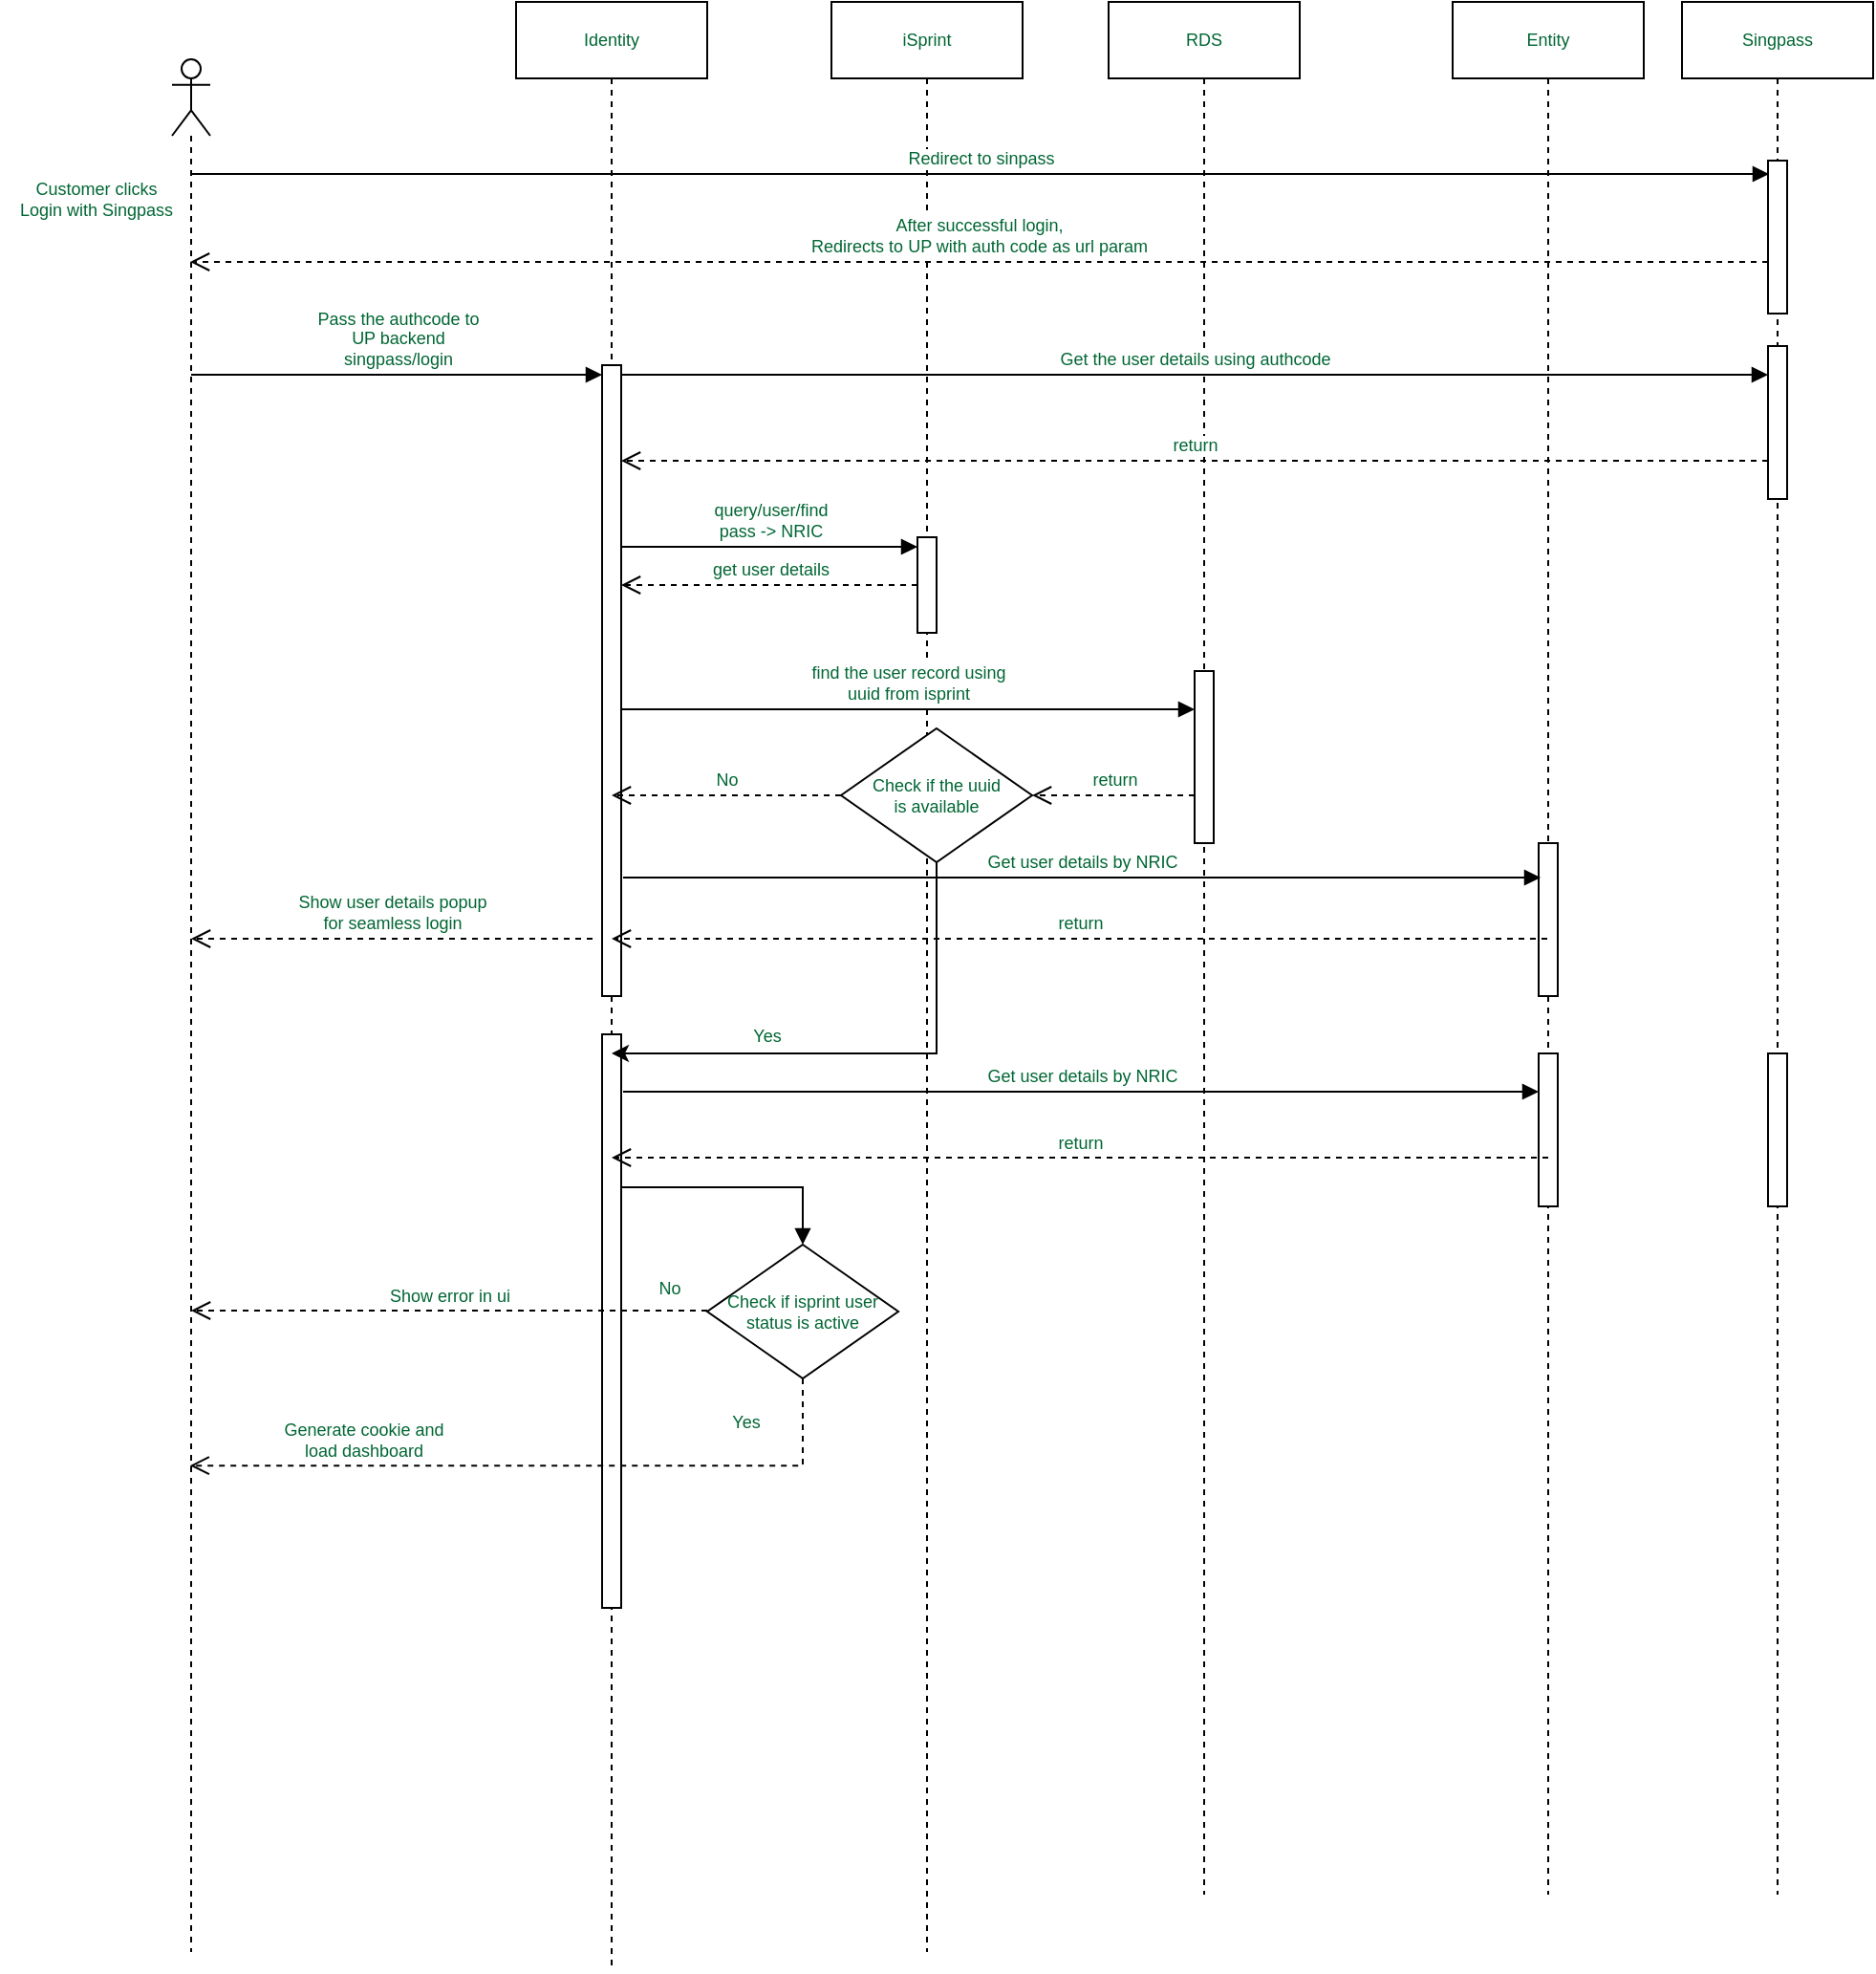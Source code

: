 <mxfile version="22.0.4" type="github">
  <diagram name="Page-1" id="RJbHu5sxq5I47JQGmV-o">
    <mxGraphModel dx="1644" dy="432" grid="1" gridSize="10" guides="1" tooltips="1" connect="1" arrows="1" fold="1" page="1" pageScale="1" pageWidth="850" pageHeight="1100" background="#ffffff" math="0" shadow="0">
      <root>
        <mxCell id="0" />
        <mxCell id="1" parent="0" />
        <mxCell id="B1Z8W7b9JruNJQS_tEDy-1" value="" style="shape=umlLifeline;perimeter=lifelinePerimeter;whiteSpace=wrap;html=1;container=1;dropTarget=0;collapsible=0;recursiveResize=0;outlineConnect=0;portConstraint=eastwest;newEdgeStyle={&quot;curved&quot;:0,&quot;rounded&quot;:0};participant=umlActor;fontColor=#006633;fontSize=9;" parent="1" vertex="1">
          <mxGeometry x="80" y="70" width="20" height="990" as="geometry" />
        </mxCell>
        <mxCell id="B1Z8W7b9JruNJQS_tEDy-2" value="Identity" style="shape=umlLifeline;perimeter=lifelinePerimeter;whiteSpace=wrap;html=1;container=1;dropTarget=0;collapsible=0;recursiveResize=0;outlineConnect=0;portConstraint=eastwest;newEdgeStyle={&quot;curved&quot;:0,&quot;rounded&quot;:0};fontColor=#006633;fontSize=9;" parent="1" vertex="1">
          <mxGeometry x="260" y="40" width="100" height="1030" as="geometry" />
        </mxCell>
        <mxCell id="B1Z8W7b9JruNJQS_tEDy-16" value="" style="html=1;points=[[0,0,0,0,5],[0,1,0,0,-5],[1,0,0,0,5],[1,1,0,0,-5]];perimeter=orthogonalPerimeter;outlineConnect=0;targetShapes=umlLifeline;portConstraint=eastwest;newEdgeStyle={&quot;curved&quot;:0,&quot;rounded&quot;:0};fontColor=#006633;fontSize=9;" parent="B1Z8W7b9JruNJQS_tEDy-2" vertex="1">
          <mxGeometry x="45" y="190" width="10" height="330" as="geometry" />
        </mxCell>
        <mxCell id="7NolPieeRoY720Yne-j5-18" value="" style="html=1;points=[[0,0,0,0,5],[0,1,0,0,-5],[1,0,0,0,5],[1,1,0,0,-5]];perimeter=orthogonalPerimeter;outlineConnect=0;targetShapes=umlLifeline;portConstraint=eastwest;newEdgeStyle={&quot;curved&quot;:0,&quot;rounded&quot;:0};fontSize=9;fontColor=#006633;" vertex="1" parent="B1Z8W7b9JruNJQS_tEDy-2">
          <mxGeometry x="45" y="540" width="10" height="300" as="geometry" />
        </mxCell>
        <mxCell id="B1Z8W7b9JruNJQS_tEDy-3" value="iSprint" style="shape=umlLifeline;perimeter=lifelinePerimeter;whiteSpace=wrap;html=1;container=1;dropTarget=0;collapsible=0;recursiveResize=0;outlineConnect=0;portConstraint=eastwest;newEdgeStyle={&quot;curved&quot;:0,&quot;rounded&quot;:0};fontColor=#006633;fontSize=9;" parent="1" vertex="1">
          <mxGeometry x="425" y="40" width="100" height="1020" as="geometry" />
        </mxCell>
        <mxCell id="B1Z8W7b9JruNJQS_tEDy-19" value="" style="html=1;points=[[0,0,0,0,5],[0,1,0,0,-5],[1,0,0,0,5],[1,1,0,0,-5]];perimeter=orthogonalPerimeter;outlineConnect=0;targetShapes=umlLifeline;portConstraint=eastwest;newEdgeStyle={&quot;curved&quot;:0,&quot;rounded&quot;:0};fontColor=#006633;fontSize=9;" parent="B1Z8W7b9JruNJQS_tEDy-3" vertex="1">
          <mxGeometry x="45" y="280" width="10" height="50" as="geometry" />
        </mxCell>
        <mxCell id="B1Z8W7b9JruNJQS_tEDy-4" value="RDS" style="shape=umlLifeline;perimeter=lifelinePerimeter;whiteSpace=wrap;html=1;container=1;dropTarget=0;collapsible=0;recursiveResize=0;outlineConnect=0;portConstraint=eastwest;newEdgeStyle={&quot;curved&quot;:0,&quot;rounded&quot;:0};fontColor=#006633;fontSize=9;" parent="1" vertex="1">
          <mxGeometry x="570" y="40" width="100" height="990" as="geometry" />
        </mxCell>
        <mxCell id="B1Z8W7b9JruNJQS_tEDy-22" value="" style="html=1;points=[[0,0,0,0,5],[0,1,0,0,-5],[1,0,0,0,5],[1,1,0,0,-5]];perimeter=orthogonalPerimeter;outlineConnect=0;targetShapes=umlLifeline;portConstraint=eastwest;newEdgeStyle={&quot;curved&quot;:0,&quot;rounded&quot;:0};fontColor=#006633;fontSize=9;" parent="B1Z8W7b9JruNJQS_tEDy-4" vertex="1">
          <mxGeometry x="45" y="350" width="10" height="90" as="geometry" />
        </mxCell>
        <mxCell id="B1Z8W7b9JruNJQS_tEDy-5" value="Entity" style="shape=umlLifeline;perimeter=lifelinePerimeter;whiteSpace=wrap;html=1;container=1;dropTarget=0;collapsible=0;recursiveResize=0;outlineConnect=0;portConstraint=eastwest;newEdgeStyle={&quot;curved&quot;:0,&quot;rounded&quot;:0};fontColor=#006633;fontSize=9;" parent="1" vertex="1">
          <mxGeometry x="750" y="40" width="100" height="990" as="geometry" />
        </mxCell>
        <mxCell id="B1Z8W7b9JruNJQS_tEDy-37" value="" style="html=1;points=[[0,0,0,0,5],[0,1,0,0,-5],[1,0,0,0,5],[1,1,0,0,-5]];perimeter=orthogonalPerimeter;outlineConnect=0;targetShapes=umlLifeline;portConstraint=eastwest;newEdgeStyle={&quot;curved&quot;:0,&quot;rounded&quot;:0};fontColor=#006633;fontSize=9;" parent="B1Z8W7b9JruNJQS_tEDy-5" vertex="1">
          <mxGeometry x="45" y="550" width="10" height="80" as="geometry" />
        </mxCell>
        <mxCell id="7NolPieeRoY720Yne-j5-12" value="" style="html=1;points=[[0,0,0,0,5],[0,1,0,0,-5],[1,0,0,0,5],[1,1,0,0,-5]];perimeter=orthogonalPerimeter;outlineConnect=0;targetShapes=umlLifeline;portConstraint=eastwest;newEdgeStyle={&quot;curved&quot;:0,&quot;rounded&quot;:0};fontColor=#006633;fontSize=9;" vertex="1" parent="B1Z8W7b9JruNJQS_tEDy-5">
          <mxGeometry x="45" y="440" width="10" height="80" as="geometry" />
        </mxCell>
        <mxCell id="B1Z8W7b9JruNJQS_tEDy-7" value="Redirect to sinpass" style="html=1;verticalAlign=bottom;endArrow=block;curved=0;rounded=0;fontColor=#006633;fontSize=9;" parent="1" edge="1">
          <mxGeometry relative="1" as="geometry">
            <mxPoint x="90" y="130" as="sourcePoint" />
            <mxPoint x="915.5" y="130" as="targetPoint" />
          </mxGeometry>
        </mxCell>
        <mxCell id="B1Z8W7b9JruNJQS_tEDy-17" value="Pass the authcode to &lt;br style=&quot;font-size: 9px;&quot;&gt;UP backend&lt;br style=&quot;font-size: 9px;&quot;&gt;singpass/login" style="html=1;verticalAlign=bottom;endArrow=block;curved=0;rounded=0;entryX=0;entryY=0;entryDx=0;entryDy=5;fontColor=#006633;fontSize=9;" parent="1" source="B1Z8W7b9JruNJQS_tEDy-1" target="B1Z8W7b9JruNJQS_tEDy-16" edge="1">
          <mxGeometry relative="1" as="geometry">
            <mxPoint x="130" y="335" as="sourcePoint" />
          </mxGeometry>
        </mxCell>
        <mxCell id="B1Z8W7b9JruNJQS_tEDy-20" value="&lt;font style=&quot;font-size: 9px;&quot;&gt;query/user/find&lt;br style=&quot;font-size: 9px;&quot;&gt;pass -&amp;gt; NRIC&lt;br style=&quot;font-size: 9px;&quot;&gt;&lt;/font&gt;" style="html=1;verticalAlign=bottom;endArrow=block;curved=0;rounded=0;entryX=0;entryY=0;entryDx=0;entryDy=5;entryPerimeter=0;fontColor=#006633;fontSize=9;" parent="1" source="B1Z8W7b9JruNJQS_tEDy-16" target="B1Z8W7b9JruNJQS_tEDy-19" edge="1">
          <mxGeometry relative="1" as="geometry">
            <mxPoint x="340" y="340" as="sourcePoint" />
            <mxPoint x="410" y="335" as="targetPoint" />
          </mxGeometry>
        </mxCell>
        <mxCell id="B1Z8W7b9JruNJQS_tEDy-21" value="&lt;span style=&quot;font-size: 9px;&quot;&gt;get user details&lt;/span&gt;" style="html=1;verticalAlign=bottom;endArrow=open;dashed=1;endSize=8;curved=0;rounded=0;fontColor=#006633;fontSize=9;" parent="1" source="B1Z8W7b9JruNJQS_tEDy-19" edge="1" target="B1Z8W7b9JruNJQS_tEDy-16">
          <mxGeometry relative="1" as="geometry">
            <mxPoint x="314" y="350" as="targetPoint" />
            <mxPoint x="444" y="350" as="sourcePoint" />
          </mxGeometry>
        </mxCell>
        <mxCell id="B1Z8W7b9JruNJQS_tEDy-23" value="&lt;font style=&quot;font-size: 9px;&quot;&gt;find the user record using &lt;br style=&quot;font-size: 9px;&quot;&gt;uuid from isprint&lt;br style=&quot;font-size: 9px;&quot;&gt;&lt;/font&gt;" style="html=1;verticalAlign=bottom;endArrow=block;curved=0;rounded=0;fontColor=#006633;fontSize=9;" parent="1" edge="1">
          <mxGeometry relative="1" as="geometry">
            <mxPoint x="315" y="410" as="sourcePoint" />
            <mxPoint x="615" y="410" as="targetPoint" />
          </mxGeometry>
        </mxCell>
        <mxCell id="B1Z8W7b9JruNJQS_tEDy-25" value="return" style="html=1;verticalAlign=bottom;endArrow=open;dashed=1;endSize=8;rounded=0;strokeColor=default;fontColor=#006633;fontSize=9;entryX=1;entryY=0.5;entryDx=0;entryDy=0;" parent="1" target="B1Z8W7b9JruNJQS_tEDy-28" edge="1" source="B1Z8W7b9JruNJQS_tEDy-22">
          <mxGeometry x="0.004" relative="1" as="geometry">
            <mxPoint x="615" y="470" as="sourcePoint" />
            <mxPoint x="520" y="475" as="targetPoint" />
            <mxPoint as="offset" />
          </mxGeometry>
        </mxCell>
        <mxCell id="7NolPieeRoY720Yne-j5-16" style="edgeStyle=orthogonalEdgeStyle;rounded=0;orthogonalLoop=1;jettySize=auto;html=1;exitX=0.5;exitY=1;exitDx=0;exitDy=0;fontSize=9;fontColor=#006633;" edge="1" parent="1" source="B1Z8W7b9JruNJQS_tEDy-28" target="B1Z8W7b9JruNJQS_tEDy-2">
          <mxGeometry relative="1" as="geometry">
            <Array as="points">
              <mxPoint x="480" y="590" />
            </Array>
          </mxGeometry>
        </mxCell>
        <mxCell id="7NolPieeRoY720Yne-j5-17" value="Yes" style="edgeLabel;html=1;align=center;verticalAlign=middle;resizable=0;points=[];fontSize=9;fontColor=#006633;" vertex="1" connectable="0" parent="7NolPieeRoY720Yne-j5-16">
          <mxGeometry x="0.405" y="-9" relative="1" as="geometry">
            <mxPoint as="offset" />
          </mxGeometry>
        </mxCell>
        <mxCell id="B1Z8W7b9JruNJQS_tEDy-28" value="&lt;font style=&quot;font-size: 9px;&quot;&gt;Check if the uuid &lt;br style=&quot;font-size: 9px;&quot;&gt;is available&lt;/font&gt;" style="rhombus;whiteSpace=wrap;html=1;fontColor=#006633;fontSize=9;" parent="1" vertex="1">
          <mxGeometry x="430" y="420" width="100" height="70" as="geometry" />
        </mxCell>
        <mxCell id="B1Z8W7b9JruNJQS_tEDy-38" value="&lt;font style=&quot;font-size: 9px;&quot;&gt;Get user details by NRIC&lt;/font&gt;" style="html=1;verticalAlign=bottom;endArrow=block;curved=0;rounded=0;fontColor=#006633;fontSize=9;" parent="1" target="B1Z8W7b9JruNJQS_tEDy-37" edge="1">
          <mxGeometry relative="1" as="geometry">
            <mxPoint x="316" y="610" as="sourcePoint" />
            <mxPoint x="770" y="610" as="targetPoint" />
          </mxGeometry>
        </mxCell>
        <mxCell id="7NolPieeRoY720Yne-j5-1" value="&lt;font style=&quot;font-size: 9px;&quot;&gt;Customer clicks &lt;br style=&quot;font-size: 9px;&quot;&gt;Login with Singpass&lt;/font&gt;" style="text;html=1;align=center;verticalAlign=middle;resizable=0;points=[];autosize=1;strokeColor=none;fillColor=none;fontSize=9;fontColor=#006633;" vertex="1" parent="1">
          <mxGeometry x="-10" y="123" width="100" height="40" as="geometry" />
        </mxCell>
        <mxCell id="7NolPieeRoY720Yne-j5-2" value="Singpass" style="shape=umlLifeline;perimeter=lifelinePerimeter;whiteSpace=wrap;html=1;container=1;dropTarget=0;collapsible=0;recursiveResize=0;outlineConnect=0;portConstraint=eastwest;newEdgeStyle={&quot;curved&quot;:0,&quot;rounded&quot;:0};fontColor=#006633;fontSize=9;" vertex="1" parent="1">
          <mxGeometry x="870" y="40" width="100" height="990" as="geometry" />
        </mxCell>
        <mxCell id="7NolPieeRoY720Yne-j5-3" value="" style="html=1;points=[[0,0,0,0,5],[0,1,0,0,-5],[1,0,0,0,5],[1,1,0,0,-5]];perimeter=orthogonalPerimeter;outlineConnect=0;targetShapes=umlLifeline;portConstraint=eastwest;newEdgeStyle={&quot;curved&quot;:0,&quot;rounded&quot;:0};fontColor=#006633;fontSize=9;" vertex="1" parent="7NolPieeRoY720Yne-j5-2">
          <mxGeometry x="45" y="550" width="10" height="80" as="geometry" />
        </mxCell>
        <mxCell id="7NolPieeRoY720Yne-j5-4" value="" style="html=1;points=[[0,0,0,0,5],[0,1,0,0,-5],[1,0,0,0,5],[1,1,0,0,-5]];perimeter=orthogonalPerimeter;outlineConnect=0;targetShapes=umlLifeline;portConstraint=eastwest;newEdgeStyle={&quot;curved&quot;:0,&quot;rounded&quot;:0};fontColor=#006633;fontSize=9;" vertex="1" parent="7NolPieeRoY720Yne-j5-2">
          <mxGeometry x="45" y="83" width="10" height="80" as="geometry" />
        </mxCell>
        <mxCell id="7NolPieeRoY720Yne-j5-6" value="" style="html=1;points=[[0,0,0,0,5],[0,1,0,0,-5],[1,0,0,0,5],[1,1,0,0,-5]];perimeter=orthogonalPerimeter;outlineConnect=0;targetShapes=umlLifeline;portConstraint=eastwest;newEdgeStyle={&quot;curved&quot;:0,&quot;rounded&quot;:0};fontColor=#006633;fontSize=9;" vertex="1" parent="7NolPieeRoY720Yne-j5-2">
          <mxGeometry x="45" y="180" width="10" height="80" as="geometry" />
        </mxCell>
        <mxCell id="7NolPieeRoY720Yne-j5-5" value="&lt;font style=&quot;font-size: 9px;&quot;&gt;After successful login,&lt;br style=&quot;font-size: 9px;&quot;&gt;Redirects to UP with auth code as url param&lt;/font&gt;" style="html=1;verticalAlign=bottom;endArrow=open;dashed=1;endSize=8;curved=0;rounded=0;fontSize=9;fontColor=#006633;" edge="1" parent="1">
          <mxGeometry relative="1" as="geometry">
            <mxPoint x="915" y="176" as="sourcePoint" />
            <mxPoint x="89.5" y="176" as="targetPoint" />
          </mxGeometry>
        </mxCell>
        <mxCell id="7NolPieeRoY720Yne-j5-7" value="Get the user details using authcode" style="html=1;verticalAlign=bottom;endArrow=block;curved=0;rounded=0;exitX=1;exitY=0;exitDx=0;exitDy=5;exitPerimeter=0;fontSize=9;fontColor=#006633;" edge="1" parent="1" source="B1Z8W7b9JruNJQS_tEDy-16" target="7NolPieeRoY720Yne-j5-6">
          <mxGeometry width="80" relative="1" as="geometry">
            <mxPoint x="325" y="240" as="sourcePoint" />
            <mxPoint x="405" y="240" as="targetPoint" />
          </mxGeometry>
        </mxCell>
        <mxCell id="7NolPieeRoY720Yne-j5-8" value="return" style="html=1;verticalAlign=bottom;endArrow=open;dashed=1;endSize=8;curved=0;rounded=0;fontSize=9;fontColor=#006633;" edge="1" parent="1">
          <mxGeometry relative="1" as="geometry">
            <mxPoint x="915" y="280" as="sourcePoint" />
            <mxPoint x="315" y="280" as="targetPoint" />
          </mxGeometry>
        </mxCell>
        <mxCell id="7NolPieeRoY720Yne-j5-13" value="No" style="html=1;verticalAlign=bottom;endArrow=open;dashed=1;endSize=8;curved=0;rounded=0;exitX=0;exitY=0.5;exitDx=0;exitDy=0;fontSize=9;fontColor=#006633;" edge="1" parent="1" source="B1Z8W7b9JruNJQS_tEDy-28" target="B1Z8W7b9JruNJQS_tEDy-2">
          <mxGeometry relative="1" as="geometry">
            <mxPoint x="430" y="454.5" as="sourcePoint" />
            <mxPoint x="350" y="454.5" as="targetPoint" />
          </mxGeometry>
        </mxCell>
        <mxCell id="7NolPieeRoY720Yne-j5-14" value="&lt;font style=&quot;font-size: 9px;&quot;&gt;Get user details by NRIC&lt;/font&gt;" style="html=1;verticalAlign=bottom;endArrow=block;curved=0;rounded=0;fontSize=9;fontColor=#006633;" edge="1" parent="1">
          <mxGeometry width="80" relative="1" as="geometry">
            <mxPoint x="316" y="498" as="sourcePoint" />
            <mxPoint x="796" y="498" as="targetPoint" />
          </mxGeometry>
        </mxCell>
        <mxCell id="7NolPieeRoY720Yne-j5-22" value="return" style="html=1;verticalAlign=bottom;endArrow=open;dashed=1;endSize=8;curved=0;rounded=0;fontSize=9;fontColor=#006633;" edge="1" parent="1" source="B1Z8W7b9JruNJQS_tEDy-5">
          <mxGeometry relative="1" as="geometry">
            <mxPoint x="390" y="530" as="sourcePoint" />
            <mxPoint x="310" y="530" as="targetPoint" />
          </mxGeometry>
        </mxCell>
        <mxCell id="7NolPieeRoY720Yne-j5-23" value="Show user details popup&lt;br style=&quot;font-size: 9px;&quot;&gt;for seamless login" style="html=1;verticalAlign=bottom;endArrow=open;dashed=1;endSize=8;curved=0;rounded=0;fontSize=9;fontColor=#006633;" edge="1" parent="1" target="B1Z8W7b9JruNJQS_tEDy-1">
          <mxGeometry relative="1" as="geometry">
            <mxPoint x="300" y="530" as="sourcePoint" />
            <mxPoint x="220" y="530" as="targetPoint" />
          </mxGeometry>
        </mxCell>
        <mxCell id="7NolPieeRoY720Yne-j5-24" value="return" style="html=1;verticalAlign=bottom;endArrow=open;dashed=1;endSize=8;curved=0;rounded=0;fontSize=9;fontColor=#006633;" edge="1" parent="1">
          <mxGeometry relative="1" as="geometry">
            <mxPoint x="800" y="644.5" as="sourcePoint" />
            <mxPoint x="310" y="644.5" as="targetPoint" />
          </mxGeometry>
        </mxCell>
        <mxCell id="7NolPieeRoY720Yne-j5-32" value="Check if isprint user status is active" style="rhombus;whiteSpace=wrap;html=1;fontColor=#006633;fontSize=9;" vertex="1" parent="1">
          <mxGeometry x="360" y="690" width="100" height="70" as="geometry" />
        </mxCell>
        <mxCell id="7NolPieeRoY720Yne-j5-33" value="" style="html=1;verticalAlign=bottom;endArrow=block;rounded=0;entryX=0.5;entryY=0;entryDx=0;entryDy=0;edgeStyle=orthogonalEdgeStyle;fontSize=9;fontColor=#006633;" edge="1" parent="1" source="7NolPieeRoY720Yne-j5-18" target="7NolPieeRoY720Yne-j5-32">
          <mxGeometry width="80" relative="1" as="geometry">
            <mxPoint x="310" y="694.5" as="sourcePoint" />
            <mxPoint x="390" y="694.5" as="targetPoint" />
            <Array as="points">
              <mxPoint x="410" y="660" />
            </Array>
          </mxGeometry>
        </mxCell>
        <mxCell id="7NolPieeRoY720Yne-j5-34" value="Show error in ui" style="html=1;verticalAlign=bottom;endArrow=open;dashed=1;endSize=8;curved=0;rounded=0;fontSize=9;fontColor=#006633;" edge="1" parent="1" target="B1Z8W7b9JruNJQS_tEDy-1">
          <mxGeometry relative="1" as="geometry">
            <mxPoint x="360" y="724.5" as="sourcePoint" />
            <mxPoint x="280" y="724.5" as="targetPoint" />
          </mxGeometry>
        </mxCell>
        <mxCell id="7NolPieeRoY720Yne-j5-36" value="No" style="text;html=1;align=center;verticalAlign=middle;resizable=0;points=[];autosize=1;strokeColor=none;fillColor=none;fontSize=9;fontColor=#006633;" vertex="1" parent="1">
          <mxGeometry x="320" y="703" width="40" height="20" as="geometry" />
        </mxCell>
        <mxCell id="7NolPieeRoY720Yne-j5-38" value="Generate cookie and &lt;br style=&quot;font-size: 9px;&quot;&gt;load dashboard" style="html=1;verticalAlign=bottom;endArrow=open;dashed=1;endSize=8;rounded=0;exitX=0.5;exitY=1;exitDx=0;exitDy=0;entryX=0.467;entryY=0.743;entryDx=0;entryDy=0;entryPerimeter=0;edgeStyle=orthogonalEdgeStyle;fontSize=9;fontColor=#006633;" edge="1" parent="1" source="7NolPieeRoY720Yne-j5-32" target="B1Z8W7b9JruNJQS_tEDy-1">
          <mxGeometry x="0.505" relative="1" as="geometry">
            <mxPoint x="170" y="780" as="sourcePoint" />
            <mxPoint x="110" y="760" as="targetPoint" />
            <Array as="points">
              <mxPoint x="410" y="806" />
            </Array>
            <mxPoint as="offset" />
          </mxGeometry>
        </mxCell>
        <mxCell id="7NolPieeRoY720Yne-j5-39" value="Yes" style="text;html=1;align=center;verticalAlign=middle;resizable=0;points=[];autosize=1;strokeColor=none;fillColor=none;fontSize=9;fontColor=#006633;" vertex="1" parent="1">
          <mxGeometry x="360" y="773" width="40" height="20" as="geometry" />
        </mxCell>
      </root>
    </mxGraphModel>
  </diagram>
</mxfile>
